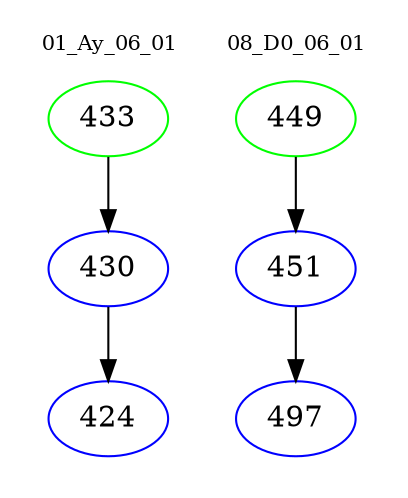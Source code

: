 digraph{
subgraph cluster_0 {
color = white
label = "01_Ay_06_01";
fontsize=10;
T0_433 [label="433", color="green"]
T0_433 -> T0_430 [color="black"]
T0_430 [label="430", color="blue"]
T0_430 -> T0_424 [color="black"]
T0_424 [label="424", color="blue"]
}
subgraph cluster_1 {
color = white
label = "08_D0_06_01";
fontsize=10;
T1_449 [label="449", color="green"]
T1_449 -> T1_451 [color="black"]
T1_451 [label="451", color="blue"]
T1_451 -> T1_497 [color="black"]
T1_497 [label="497", color="blue"]
}
}

